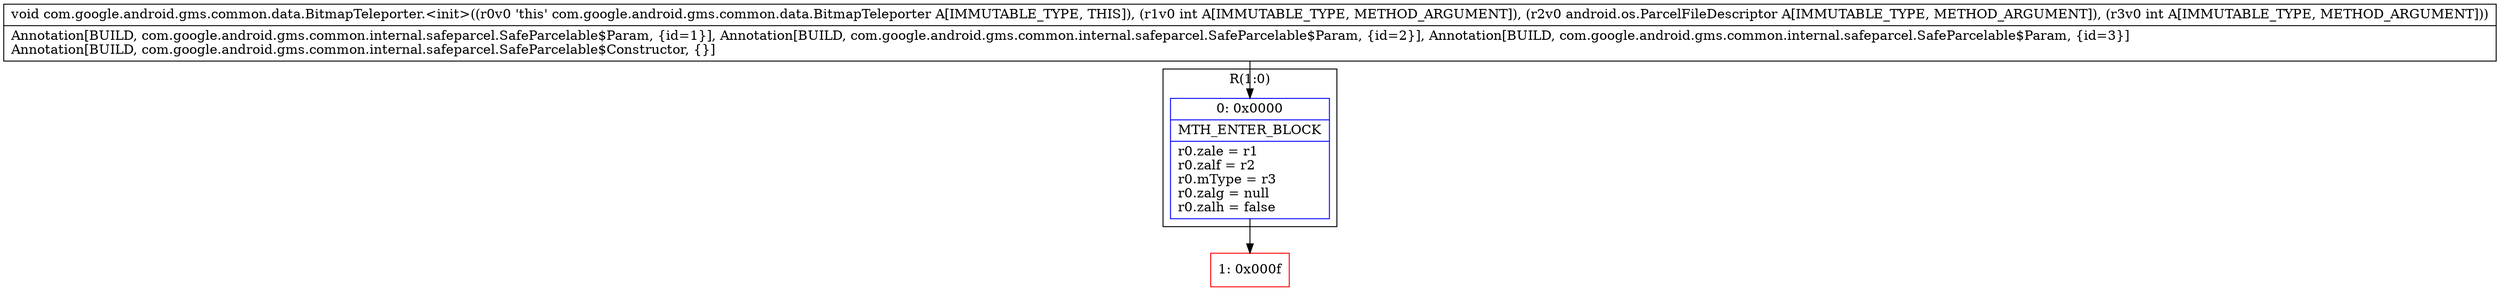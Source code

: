 digraph "CFG forcom.google.android.gms.common.data.BitmapTeleporter.\<init\>(ILandroid\/os\/ParcelFileDescriptor;I)V" {
subgraph cluster_Region_820938510 {
label = "R(1:0)";
node [shape=record,color=blue];
Node_0 [shape=record,label="{0\:\ 0x0000|MTH_ENTER_BLOCK\l|r0.zale = r1\lr0.zalf = r2\lr0.mType = r3\lr0.zalg = null\lr0.zalh = false\l}"];
}
Node_1 [shape=record,color=red,label="{1\:\ 0x000f}"];
MethodNode[shape=record,label="{void com.google.android.gms.common.data.BitmapTeleporter.\<init\>((r0v0 'this' com.google.android.gms.common.data.BitmapTeleporter A[IMMUTABLE_TYPE, THIS]), (r1v0 int A[IMMUTABLE_TYPE, METHOD_ARGUMENT]), (r2v0 android.os.ParcelFileDescriptor A[IMMUTABLE_TYPE, METHOD_ARGUMENT]), (r3v0 int A[IMMUTABLE_TYPE, METHOD_ARGUMENT]))  | Annotation[BUILD, com.google.android.gms.common.internal.safeparcel.SafeParcelable$Param, \{id=1\}], Annotation[BUILD, com.google.android.gms.common.internal.safeparcel.SafeParcelable$Param, \{id=2\}], Annotation[BUILD, com.google.android.gms.common.internal.safeparcel.SafeParcelable$Param, \{id=3\}]\lAnnotation[BUILD, com.google.android.gms.common.internal.safeparcel.SafeParcelable$Constructor, \{\}]\l}"];
MethodNode -> Node_0;
Node_0 -> Node_1;
}

